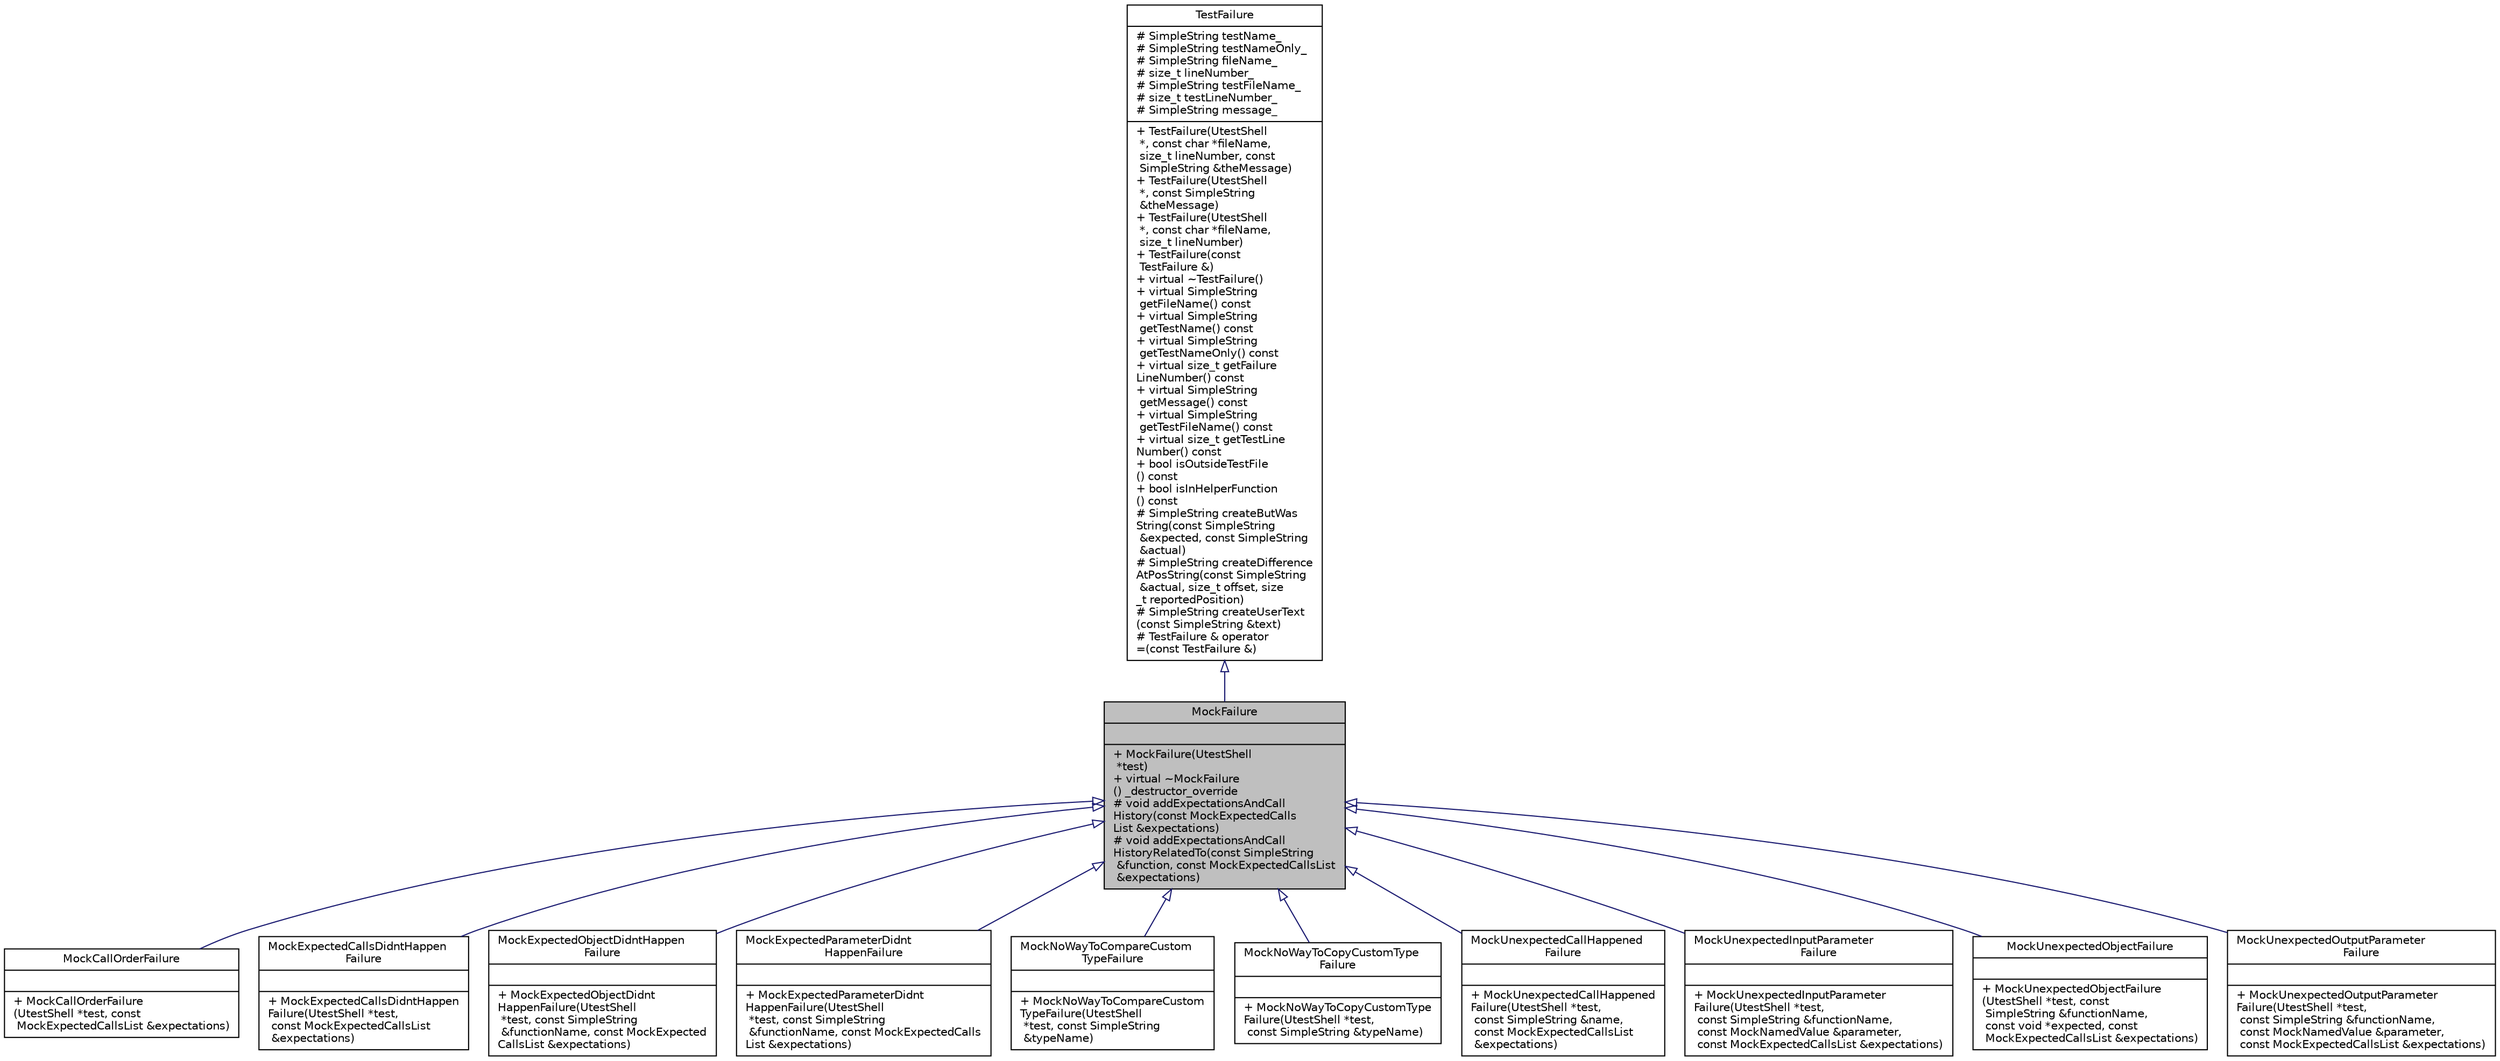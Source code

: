 digraph "MockFailure"
{
 // LATEX_PDF_SIZE
  edge [fontname="Helvetica",fontsize="10",labelfontname="Helvetica",labelfontsize="10"];
  node [fontname="Helvetica",fontsize="10",shape=record];
  Node1 [label="{MockFailure\n||+  MockFailure(UtestShell\l *test)\l+ virtual ~MockFailure\l() _destructor_override\l# void addExpectationsAndCall\lHistory(const MockExpectedCalls\lList &expectations)\l# void addExpectationsAndCall\lHistoryRelatedTo(const SimpleString\l &function, const MockExpectedCallsList\l &expectations)\l}",height=0.2,width=0.4,color="black", fillcolor="grey75", style="filled", fontcolor="black",tooltip=" "];
  Node2 -> Node1 [dir="back",color="midnightblue",fontsize="10",style="solid",arrowtail="onormal",fontname="Helvetica"];
  Node2 [label="{TestFailure\n|# SimpleString testName_\l# SimpleString testNameOnly_\l# SimpleString fileName_\l# size_t lineNumber_\l# SimpleString testFileName_\l# size_t testLineNumber_\l# SimpleString message_\l|+  TestFailure(UtestShell\l *, const char *fileName,\l size_t lineNumber, const\l SimpleString &theMessage)\l+  TestFailure(UtestShell\l *, const SimpleString\l &theMessage)\l+  TestFailure(UtestShell\l *, const char *fileName,\l size_t lineNumber)\l+  TestFailure(const\l TestFailure &)\l+ virtual ~TestFailure()\l+ virtual SimpleString\l getFileName() const\l+ virtual SimpleString\l getTestName() const\l+ virtual SimpleString\l getTestNameOnly() const\l+ virtual size_t getFailure\lLineNumber() const\l+ virtual SimpleString\l getMessage() const\l+ virtual SimpleString\l getTestFileName() const\l+ virtual size_t getTestLine\lNumber() const\l+ bool isOutsideTestFile\l() const\l+ bool isInHelperFunction\l() const\l# SimpleString createButWas\lString(const SimpleString\l &expected, const SimpleString\l &actual)\l# SimpleString createDifference\lAtPosString(const SimpleString\l &actual, size_t offset, size\l_t reportedPosition)\l# SimpleString createUserText\l(const SimpleString &text)\l# TestFailure & operator\l=(const TestFailure &)\l}",height=0.2,width=0.4,color="black", fillcolor="white", style="filled",URL="$classTestFailure.html",tooltip=" "];
  Node1 -> Node3 [dir="back",color="midnightblue",fontsize="10",style="solid",arrowtail="onormal",fontname="Helvetica"];
  Node3 [label="{MockCallOrderFailure\n||+  MockCallOrderFailure\l(UtestShell *test, const\l MockExpectedCallsList &expectations)\l}",height=0.2,width=0.4,color="black", fillcolor="white", style="filled",URL="$classMockCallOrderFailure.html",tooltip=" "];
  Node1 -> Node4 [dir="back",color="midnightblue",fontsize="10",style="solid",arrowtail="onormal",fontname="Helvetica"];
  Node4 [label="{MockExpectedCallsDidntHappen\lFailure\n||+  MockExpectedCallsDidntHappen\lFailure(UtestShell *test,\l const MockExpectedCallsList\l &expectations)\l}",height=0.2,width=0.4,color="black", fillcolor="white", style="filled",URL="$classMockExpectedCallsDidntHappenFailure.html",tooltip=" "];
  Node1 -> Node5 [dir="back",color="midnightblue",fontsize="10",style="solid",arrowtail="onormal",fontname="Helvetica"];
  Node5 [label="{MockExpectedObjectDidntHappen\lFailure\n||+  MockExpectedObjectDidnt\lHappenFailure(UtestShell\l *test, const SimpleString\l &functionName, const MockExpected\lCallsList &expectations)\l}",height=0.2,width=0.4,color="black", fillcolor="white", style="filled",URL="$classMockExpectedObjectDidntHappenFailure.html",tooltip=" "];
  Node1 -> Node6 [dir="back",color="midnightblue",fontsize="10",style="solid",arrowtail="onormal",fontname="Helvetica"];
  Node6 [label="{MockExpectedParameterDidnt\lHappenFailure\n||+  MockExpectedParameterDidnt\lHappenFailure(UtestShell\l *test, const SimpleString\l &functionName, const MockExpectedCalls\lList &expectations)\l}",height=0.2,width=0.4,color="black", fillcolor="white", style="filled",URL="$classMockExpectedParameterDidntHappenFailure.html",tooltip=" "];
  Node1 -> Node7 [dir="back",color="midnightblue",fontsize="10",style="solid",arrowtail="onormal",fontname="Helvetica"];
  Node7 [label="{MockNoWayToCompareCustom\lTypeFailure\n||+  MockNoWayToCompareCustom\lTypeFailure(UtestShell\l *test, const SimpleString\l &typeName)\l}",height=0.2,width=0.4,color="black", fillcolor="white", style="filled",URL="$classMockNoWayToCompareCustomTypeFailure.html",tooltip=" "];
  Node1 -> Node8 [dir="back",color="midnightblue",fontsize="10",style="solid",arrowtail="onormal",fontname="Helvetica"];
  Node8 [label="{MockNoWayToCopyCustomType\lFailure\n||+  MockNoWayToCopyCustomType\lFailure(UtestShell *test,\l const SimpleString &typeName)\l}",height=0.2,width=0.4,color="black", fillcolor="white", style="filled",URL="$classMockNoWayToCopyCustomTypeFailure.html",tooltip=" "];
  Node1 -> Node9 [dir="back",color="midnightblue",fontsize="10",style="solid",arrowtail="onormal",fontname="Helvetica"];
  Node9 [label="{MockUnexpectedCallHappened\lFailure\n||+  MockUnexpectedCallHappened\lFailure(UtestShell *test,\l const SimpleString &name,\l const MockExpectedCallsList\l &expectations)\l}",height=0.2,width=0.4,color="black", fillcolor="white", style="filled",URL="$classMockUnexpectedCallHappenedFailure.html",tooltip=" "];
  Node1 -> Node10 [dir="back",color="midnightblue",fontsize="10",style="solid",arrowtail="onormal",fontname="Helvetica"];
  Node10 [label="{MockUnexpectedInputParameter\lFailure\n||+  MockUnexpectedInputParameter\lFailure(UtestShell *test,\l const SimpleString &functionName,\l const MockNamedValue &parameter,\l const MockExpectedCallsList &expectations)\l}",height=0.2,width=0.4,color="black", fillcolor="white", style="filled",URL="$classMockUnexpectedInputParameterFailure.html",tooltip=" "];
  Node1 -> Node11 [dir="back",color="midnightblue",fontsize="10",style="solid",arrowtail="onormal",fontname="Helvetica"];
  Node11 [label="{MockUnexpectedObjectFailure\n||+  MockUnexpectedObjectFailure\l(UtestShell *test, const\l SimpleString &functionName,\l const void *expected, const\l MockExpectedCallsList &expectations)\l}",height=0.2,width=0.4,color="black", fillcolor="white", style="filled",URL="$classMockUnexpectedObjectFailure.html",tooltip=" "];
  Node1 -> Node12 [dir="back",color="midnightblue",fontsize="10",style="solid",arrowtail="onormal",fontname="Helvetica"];
  Node12 [label="{MockUnexpectedOutputParameter\lFailure\n||+  MockUnexpectedOutputParameter\lFailure(UtestShell *test,\l const SimpleString &functionName,\l const MockNamedValue &parameter,\l const MockExpectedCallsList &expectations)\l}",height=0.2,width=0.4,color="black", fillcolor="white", style="filled",URL="$classMockUnexpectedOutputParameterFailure.html",tooltip=" "];
}
